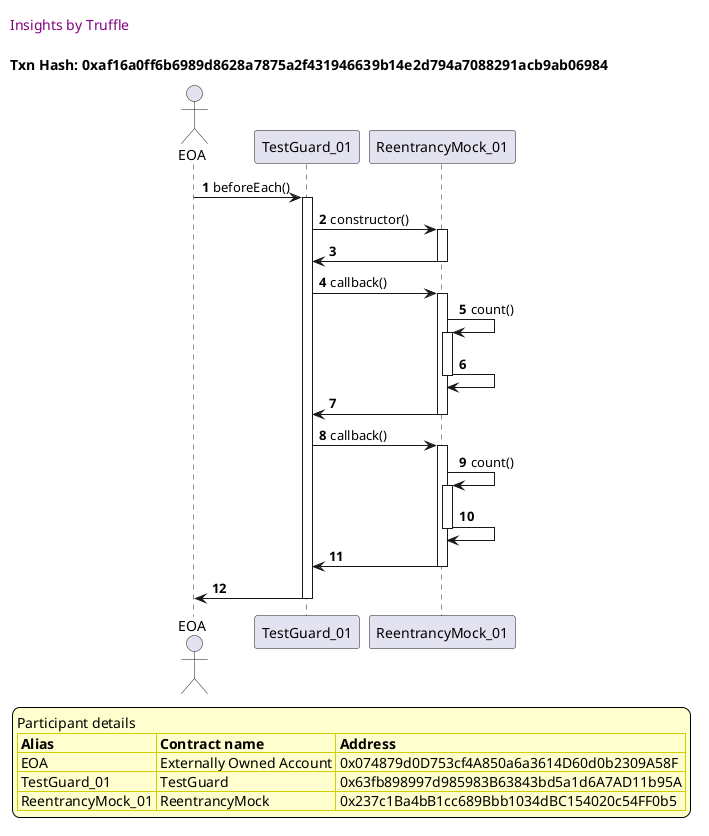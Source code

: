 

@startuml

autonumber
skinparam legendBackgroundColor #FEFECE

<style>
      header {
        HorizontalAlignment left
        FontColor purple
        FontSize 14
        Padding 10
      }
    </style>

header Insights by Truffle

title Txn Hash: 0xaf16a0ff6b6989d8628a7875a2f431946639b14e2d794a7088291acb9ab06984


actor EOA as "EOA"
participant TestGuard_01 as "TestGuard_01"
participant ReentrancyMock_01 as "ReentrancyMock_01"

"EOA" -> "TestGuard_01" ++: beforeEach()
"TestGuard_01" -> "ReentrancyMock_01" ++: constructor()
"ReentrancyMock_01" -> "TestGuard_01" --: 
"TestGuard_01" -> "ReentrancyMock_01" ++: callback()
"ReentrancyMock_01" -> "ReentrancyMock_01" ++: count()
"ReentrancyMock_01" -> "ReentrancyMock_01" --: 
"ReentrancyMock_01" -> "TestGuard_01" --: 
"TestGuard_01" -> "ReentrancyMock_01" ++: callback()
"ReentrancyMock_01" -> "ReentrancyMock_01" ++: count()
"ReentrancyMock_01" -> "ReentrancyMock_01" --: 
"ReentrancyMock_01" -> "TestGuard_01" --: 
"TestGuard_01" -> "EOA" --: 

legend
Participant details
<#FEFECE,#D0D000>|= Alias |= Contract name |= Address |
<#FEFECE>| EOA | Externally Owned Account | 0x074879d0D753cf4A850a6a3614D60d0b2309A58F |
<#FEFECE>| TestGuard_01 | TestGuard | 0x63fb898997d985983B63843bd5a1d6A7AD11b95A |
<#FEFECE>| ReentrancyMock_01 | ReentrancyMock | 0x237c1Ba4bB1cc689Bbb1034dBC154020c54FF0b5 |
endlegend

@enduml